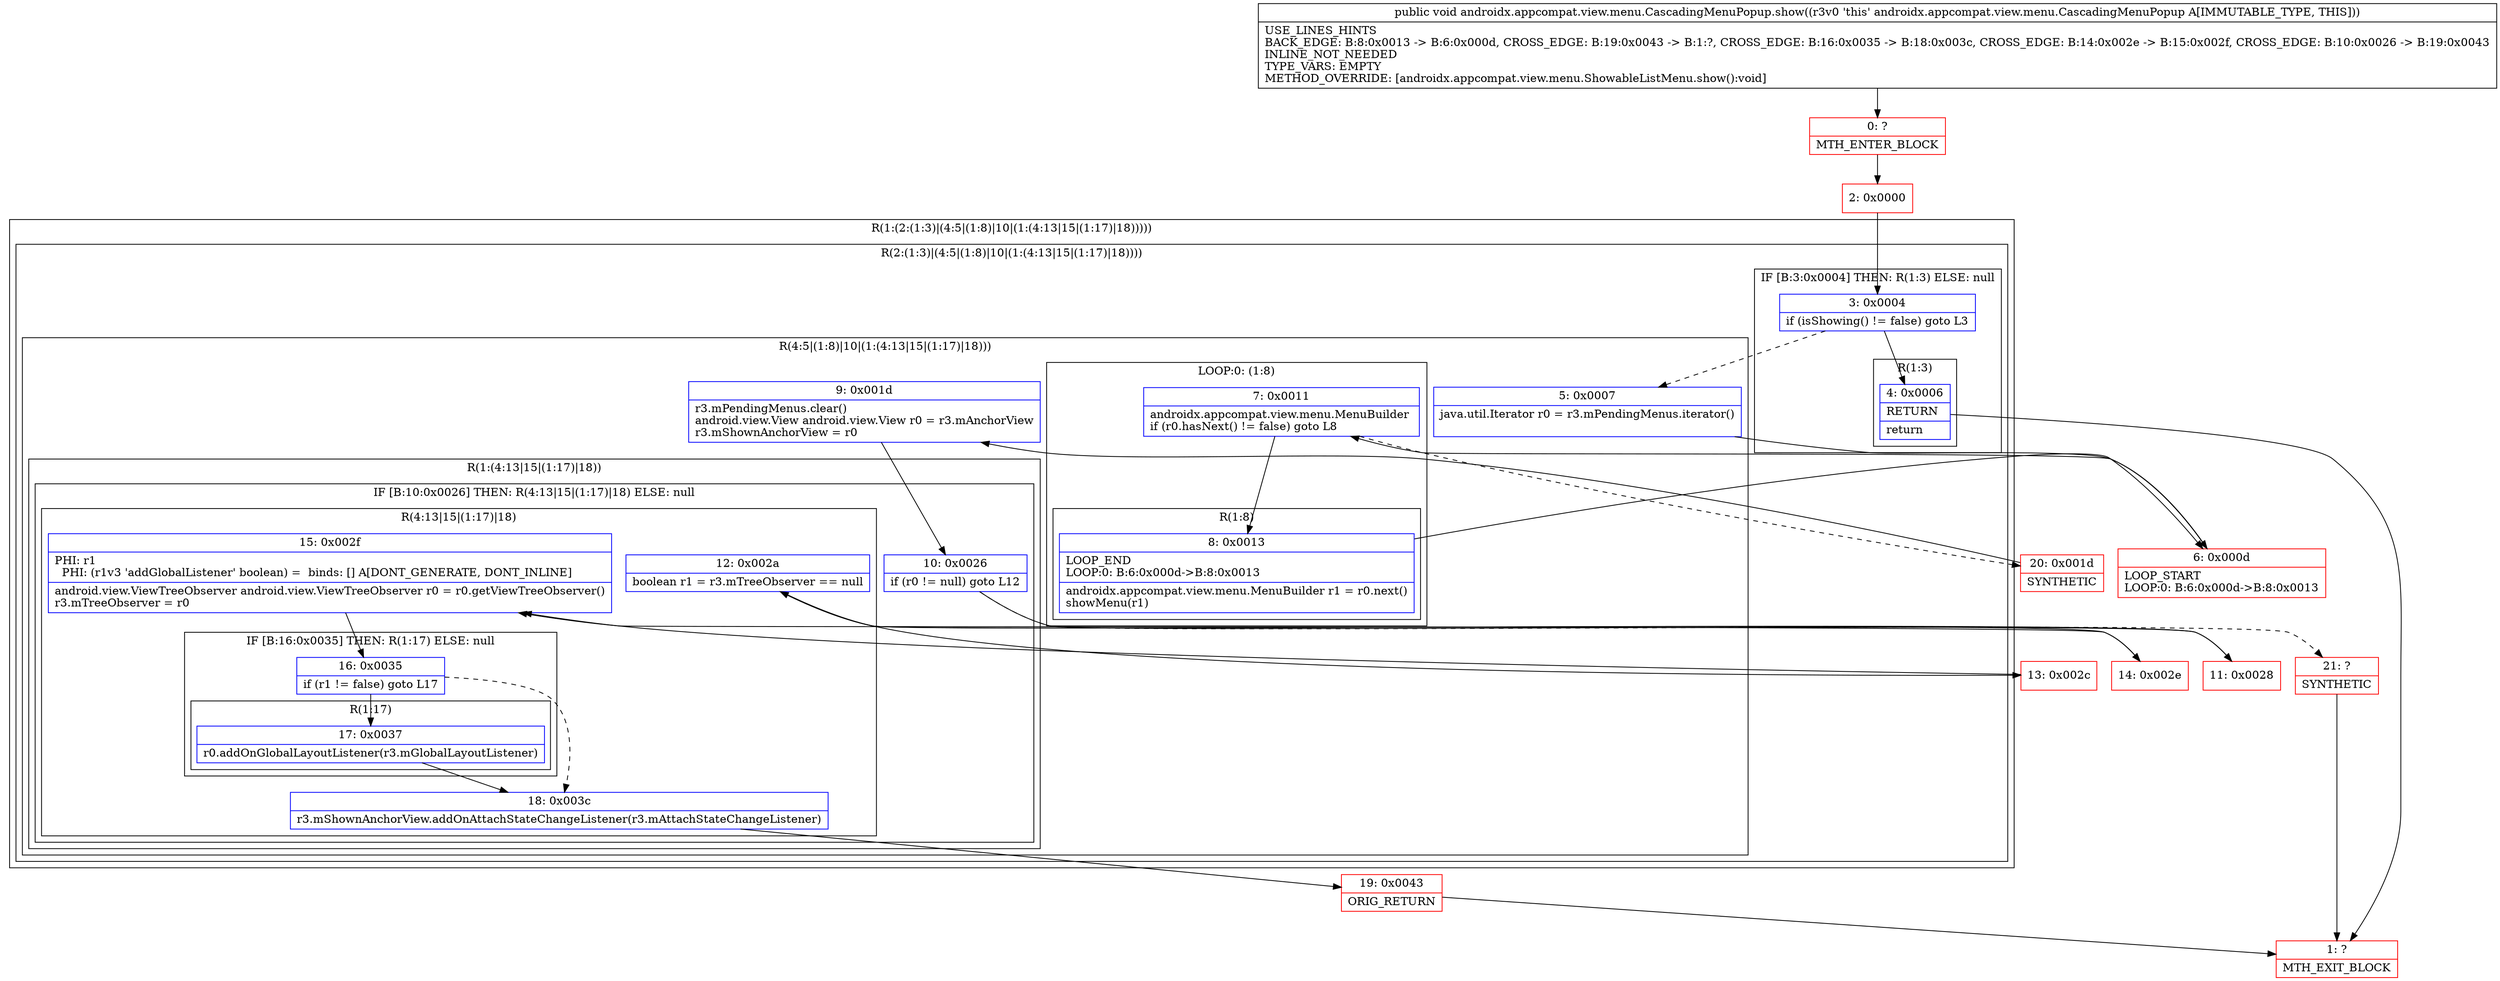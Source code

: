 digraph "CFG forandroidx.appcompat.view.menu.CascadingMenuPopup.show()V" {
subgraph cluster_Region_1059554705 {
label = "R(1:(2:(1:3)|(4:5|(1:8)|10|(1:(4:13|15|(1:17)|18)))))";
node [shape=record,color=blue];
subgraph cluster_Region_637559426 {
label = "R(2:(1:3)|(4:5|(1:8)|10|(1:(4:13|15|(1:17)|18))))";
node [shape=record,color=blue];
subgraph cluster_IfRegion_1687985351 {
label = "IF [B:3:0x0004] THEN: R(1:3) ELSE: null";
node [shape=record,color=blue];
Node_3 [shape=record,label="{3\:\ 0x0004|if (isShowing() != false) goto L3\l}"];
subgraph cluster_Region_1980549854 {
label = "R(1:3)";
node [shape=record,color=blue];
Node_4 [shape=record,label="{4\:\ 0x0006|RETURN\l|return\l}"];
}
}
subgraph cluster_Region_1527922711 {
label = "R(4:5|(1:8)|10|(1:(4:13|15|(1:17)|18)))";
node [shape=record,color=blue];
Node_5 [shape=record,label="{5\:\ 0x0007|java.util.Iterator r0 = r3.mPendingMenus.iterator()\l\l}"];
subgraph cluster_LoopRegion_1971634819 {
label = "LOOP:0: (1:8)";
node [shape=record,color=blue];
Node_7 [shape=record,label="{7\:\ 0x0011|androidx.appcompat.view.menu.MenuBuilder \lif (r0.hasNext() != false) goto L8\l}"];
subgraph cluster_Region_1354087107 {
label = "R(1:8)";
node [shape=record,color=blue];
Node_8 [shape=record,label="{8\:\ 0x0013|LOOP_END\lLOOP:0: B:6:0x000d\-\>B:8:0x0013\l|androidx.appcompat.view.menu.MenuBuilder r1 = r0.next()\lshowMenu(r1)\l}"];
}
}
Node_9 [shape=record,label="{9\:\ 0x001d|r3.mPendingMenus.clear()\landroid.view.View android.view.View r0 = r3.mAnchorView\lr3.mShownAnchorView = r0\l}"];
subgraph cluster_Region_1347387062 {
label = "R(1:(4:13|15|(1:17)|18))";
node [shape=record,color=blue];
subgraph cluster_IfRegion_1277100772 {
label = "IF [B:10:0x0026] THEN: R(4:13|15|(1:17)|18) ELSE: null";
node [shape=record,color=blue];
Node_10 [shape=record,label="{10\:\ 0x0026|if (r0 != null) goto L12\l}"];
subgraph cluster_Region_1325974878 {
label = "R(4:13|15|(1:17)|18)";
node [shape=record,color=blue];
Node_12 [shape=record,label="{12\:\ 0x002a|boolean r1 = r3.mTreeObserver == null\l}"];
Node_15 [shape=record,label="{15\:\ 0x002f|PHI: r1 \l  PHI: (r1v3 'addGlobalListener' boolean) =  binds: [] A[DONT_GENERATE, DONT_INLINE]\l|android.view.ViewTreeObserver android.view.ViewTreeObserver r0 = r0.getViewTreeObserver()\lr3.mTreeObserver = r0\l}"];
subgraph cluster_IfRegion_1116902880 {
label = "IF [B:16:0x0035] THEN: R(1:17) ELSE: null";
node [shape=record,color=blue];
Node_16 [shape=record,label="{16\:\ 0x0035|if (r1 != false) goto L17\l}"];
subgraph cluster_Region_189364061 {
label = "R(1:17)";
node [shape=record,color=blue];
Node_17 [shape=record,label="{17\:\ 0x0037|r0.addOnGlobalLayoutListener(r3.mGlobalLayoutListener)\l}"];
}
}
Node_18 [shape=record,label="{18\:\ 0x003c|r3.mShownAnchorView.addOnAttachStateChangeListener(r3.mAttachStateChangeListener)\l}"];
}
}
}
}
}
}
Node_0 [shape=record,color=red,label="{0\:\ ?|MTH_ENTER_BLOCK\l}"];
Node_2 [shape=record,color=red,label="{2\:\ 0x0000}"];
Node_1 [shape=record,color=red,label="{1\:\ ?|MTH_EXIT_BLOCK\l}"];
Node_6 [shape=record,color=red,label="{6\:\ 0x000d|LOOP_START\lLOOP:0: B:6:0x000d\-\>B:8:0x0013\l}"];
Node_20 [shape=record,color=red,label="{20\:\ 0x001d|SYNTHETIC\l}"];
Node_11 [shape=record,color=red,label="{11\:\ 0x0028}"];
Node_13 [shape=record,color=red,label="{13\:\ 0x002c}"];
Node_19 [shape=record,color=red,label="{19\:\ 0x0043|ORIG_RETURN\l}"];
Node_14 [shape=record,color=red,label="{14\:\ 0x002e}"];
Node_21 [shape=record,color=red,label="{21\:\ ?|SYNTHETIC\l}"];
MethodNode[shape=record,label="{public void androidx.appcompat.view.menu.CascadingMenuPopup.show((r3v0 'this' androidx.appcompat.view.menu.CascadingMenuPopup A[IMMUTABLE_TYPE, THIS]))  | USE_LINES_HINTS\lBACK_EDGE: B:8:0x0013 \-\> B:6:0x000d, CROSS_EDGE: B:19:0x0043 \-\> B:1:?, CROSS_EDGE: B:16:0x0035 \-\> B:18:0x003c, CROSS_EDGE: B:14:0x002e \-\> B:15:0x002f, CROSS_EDGE: B:10:0x0026 \-\> B:19:0x0043\lINLINE_NOT_NEEDED\lTYPE_VARS: EMPTY\lMETHOD_OVERRIDE: [androidx.appcompat.view.menu.ShowableListMenu.show():void]\l}"];
MethodNode -> Node_0;Node_3 -> Node_4;
Node_3 -> Node_5[style=dashed];
Node_4 -> Node_1;
Node_5 -> Node_6;
Node_7 -> Node_8;
Node_7 -> Node_20[style=dashed];
Node_8 -> Node_6;
Node_9 -> Node_10;
Node_10 -> Node_11;
Node_10 -> Node_21[style=dashed];
Node_12 -> Node_13;
Node_12 -> Node_14;
Node_15 -> Node_16;
Node_16 -> Node_17;
Node_16 -> Node_18[style=dashed];
Node_17 -> Node_18;
Node_18 -> Node_19;
Node_0 -> Node_2;
Node_2 -> Node_3;
Node_6 -> Node_7;
Node_20 -> Node_9;
Node_11 -> Node_12;
Node_13 -> Node_15;
Node_19 -> Node_1;
Node_14 -> Node_15;
Node_21 -> Node_1;
}

